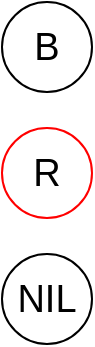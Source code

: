 <mxfile version="28.1.2">
  <diagram name="Page-1" id="VdxvELIbX1E1HRHZ1RaQ">
    <mxGraphModel dx="1536" dy="1028" grid="0" gridSize="10" guides="1" tooltips="1" connect="1" arrows="1" fold="1" page="1" pageScale="1" pageWidth="1920" pageHeight="1200" math="0" shadow="0">
      <root>
        <mxCell id="0" />
        <mxCell id="1" parent="0" />
        <mxCell id="V_JLYFwUH7bZy2ddvfUe-1" value="B" style="ellipse;whiteSpace=wrap;html=1;aspect=fixed;fontSize=19;" vertex="1" parent="1">
          <mxGeometry x="72" y="56" width="45" height="45" as="geometry" />
        </mxCell>
        <mxCell id="V_JLYFwUH7bZy2ddvfUe-2" value="R" style="ellipse;whiteSpace=wrap;html=1;aspect=fixed;fontSize=19;strokeColor=light-dark(#ff0000, #ededed);" vertex="1" parent="1">
          <mxGeometry x="72" y="119" width="45" height="45" as="geometry" />
        </mxCell>
        <mxCell id="V_JLYFwUH7bZy2ddvfUe-3" value="NIL" style="ellipse;whiteSpace=wrap;html=1;aspect=fixed;fontSize=19;" vertex="1" parent="1">
          <mxGeometry x="72" y="182" width="45" height="45" as="geometry" />
        </mxCell>
      </root>
    </mxGraphModel>
  </diagram>
</mxfile>
